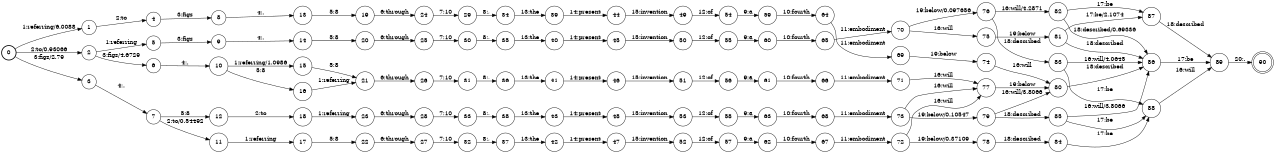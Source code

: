 digraph FST {
rankdir = LR;
size = "8.5,11";
label = "";
center = 1;
orientation = Portrait;
ranksep = "0.4";
nodesep = "0.25";
0 [label = "0", shape = circle, style = bold, fontsize = 14]
	0 -> 1 [label = "1:referring/6.0088", fontsize = 14];
	0 -> 2 [label = "2:to/0.93066", fontsize = 14];
	0 -> 3 [label = "3:figs/2.79", fontsize = 14];
1 [label = "1", shape = circle, style = solid, fontsize = 14]
	1 -> 4 [label = "2:to", fontsize = 14];
2 [label = "2", shape = circle, style = solid, fontsize = 14]
	2 -> 5 [label = "1:referring", fontsize = 14];
	2 -> 6 [label = "3:figs/4.6729", fontsize = 14];
3 [label = "3", shape = circle, style = solid, fontsize = 14]
	3 -> 7 [label = "4:.", fontsize = 14];
4 [label = "4", shape = circle, style = solid, fontsize = 14]
	4 -> 8 [label = "3:figs", fontsize = 14];
5 [label = "5", shape = circle, style = solid, fontsize = 14]
	5 -> 9 [label = "3:figs", fontsize = 14];
6 [label = "6", shape = circle, style = solid, fontsize = 14]
	6 -> 10 [label = "4:.", fontsize = 14];
7 [label = "7", shape = circle, style = solid, fontsize = 14]
	7 -> 11 [label = "2:to/0.54492", fontsize = 14];
	7 -> 12 [label = "5:8", fontsize = 14];
8 [label = "8", shape = circle, style = solid, fontsize = 14]
	8 -> 13 [label = "4:.", fontsize = 14];
9 [label = "9", shape = circle, style = solid, fontsize = 14]
	9 -> 14 [label = "4:.", fontsize = 14];
10 [label = "10", shape = circle, style = solid, fontsize = 14]
	10 -> 15 [label = "1:referring/1.0986", fontsize = 14];
	10 -> 16 [label = "5:8", fontsize = 14];
11 [label = "11", shape = circle, style = solid, fontsize = 14]
	11 -> 17 [label = "1:referring", fontsize = 14];
12 [label = "12", shape = circle, style = solid, fontsize = 14]
	12 -> 18 [label = "2:to", fontsize = 14];
13 [label = "13", shape = circle, style = solid, fontsize = 14]
	13 -> 19 [label = "5:8", fontsize = 14];
14 [label = "14", shape = circle, style = solid, fontsize = 14]
	14 -> 20 [label = "5:8", fontsize = 14];
15 [label = "15", shape = circle, style = solid, fontsize = 14]
	15 -> 21 [label = "5:8", fontsize = 14];
16 [label = "16", shape = circle, style = solid, fontsize = 14]
	16 -> 21 [label = "1:referring", fontsize = 14];
17 [label = "17", shape = circle, style = solid, fontsize = 14]
	17 -> 22 [label = "5:8", fontsize = 14];
18 [label = "18", shape = circle, style = solid, fontsize = 14]
	18 -> 23 [label = "1:referring", fontsize = 14];
19 [label = "19", shape = circle, style = solid, fontsize = 14]
	19 -> 24 [label = "6:through", fontsize = 14];
20 [label = "20", shape = circle, style = solid, fontsize = 14]
	20 -> 25 [label = "6:through", fontsize = 14];
21 [label = "21", shape = circle, style = solid, fontsize = 14]
	21 -> 26 [label = "6:through", fontsize = 14];
22 [label = "22", shape = circle, style = solid, fontsize = 14]
	22 -> 27 [label = "6:through", fontsize = 14];
23 [label = "23", shape = circle, style = solid, fontsize = 14]
	23 -> 28 [label = "6:through", fontsize = 14];
24 [label = "24", shape = circle, style = solid, fontsize = 14]
	24 -> 29 [label = "7:10", fontsize = 14];
25 [label = "25", shape = circle, style = solid, fontsize = 14]
	25 -> 30 [label = "7:10", fontsize = 14];
26 [label = "26", shape = circle, style = solid, fontsize = 14]
	26 -> 31 [label = "7:10", fontsize = 14];
27 [label = "27", shape = circle, style = solid, fontsize = 14]
	27 -> 32 [label = "7:10", fontsize = 14];
28 [label = "28", shape = circle, style = solid, fontsize = 14]
	28 -> 33 [label = "7:10", fontsize = 14];
29 [label = "29", shape = circle, style = solid, fontsize = 14]
	29 -> 34 [label = "8:,", fontsize = 14];
30 [label = "30", shape = circle, style = solid, fontsize = 14]
	30 -> 35 [label = "8:,", fontsize = 14];
31 [label = "31", shape = circle, style = solid, fontsize = 14]
	31 -> 36 [label = "8:,", fontsize = 14];
32 [label = "32", shape = circle, style = solid, fontsize = 14]
	32 -> 37 [label = "8:,", fontsize = 14];
33 [label = "33", shape = circle, style = solid, fontsize = 14]
	33 -> 38 [label = "8:,", fontsize = 14];
34 [label = "34", shape = circle, style = solid, fontsize = 14]
	34 -> 39 [label = "13:the", fontsize = 14];
35 [label = "35", shape = circle, style = solid, fontsize = 14]
	35 -> 40 [label = "13:the", fontsize = 14];
36 [label = "36", shape = circle, style = solid, fontsize = 14]
	36 -> 41 [label = "13:the", fontsize = 14];
37 [label = "37", shape = circle, style = solid, fontsize = 14]
	37 -> 42 [label = "13:the", fontsize = 14];
38 [label = "38", shape = circle, style = solid, fontsize = 14]
	38 -> 43 [label = "13:the", fontsize = 14];
39 [label = "39", shape = circle, style = solid, fontsize = 14]
	39 -> 44 [label = "14:present", fontsize = 14];
40 [label = "40", shape = circle, style = solid, fontsize = 14]
	40 -> 45 [label = "14:present", fontsize = 14];
41 [label = "41", shape = circle, style = solid, fontsize = 14]
	41 -> 46 [label = "14:present", fontsize = 14];
42 [label = "42", shape = circle, style = solid, fontsize = 14]
	42 -> 47 [label = "14:present", fontsize = 14];
43 [label = "43", shape = circle, style = solid, fontsize = 14]
	43 -> 48 [label = "14:present", fontsize = 14];
44 [label = "44", shape = circle, style = solid, fontsize = 14]
	44 -> 49 [label = "15:invention", fontsize = 14];
45 [label = "45", shape = circle, style = solid, fontsize = 14]
	45 -> 50 [label = "15:invention", fontsize = 14];
46 [label = "46", shape = circle, style = solid, fontsize = 14]
	46 -> 51 [label = "15:invention", fontsize = 14];
47 [label = "47", shape = circle, style = solid, fontsize = 14]
	47 -> 52 [label = "15:invention", fontsize = 14];
48 [label = "48", shape = circle, style = solid, fontsize = 14]
	48 -> 53 [label = "15:invention", fontsize = 14];
49 [label = "49", shape = circle, style = solid, fontsize = 14]
	49 -> 54 [label = "12:of", fontsize = 14];
50 [label = "50", shape = circle, style = solid, fontsize = 14]
	50 -> 55 [label = "12:of", fontsize = 14];
51 [label = "51", shape = circle, style = solid, fontsize = 14]
	51 -> 56 [label = "12:of", fontsize = 14];
52 [label = "52", shape = circle, style = solid, fontsize = 14]
	52 -> 57 [label = "12:of", fontsize = 14];
53 [label = "53", shape = circle, style = solid, fontsize = 14]
	53 -> 58 [label = "12:of", fontsize = 14];
54 [label = "54", shape = circle, style = solid, fontsize = 14]
	54 -> 59 [label = "9:a", fontsize = 14];
55 [label = "55", shape = circle, style = solid, fontsize = 14]
	55 -> 60 [label = "9:a", fontsize = 14];
56 [label = "56", shape = circle, style = solid, fontsize = 14]
	56 -> 61 [label = "9:a", fontsize = 14];
57 [label = "57", shape = circle, style = solid, fontsize = 14]
	57 -> 62 [label = "9:a", fontsize = 14];
58 [label = "58", shape = circle, style = solid, fontsize = 14]
	58 -> 63 [label = "9:a", fontsize = 14];
59 [label = "59", shape = circle, style = solid, fontsize = 14]
	59 -> 64 [label = "10:fourth", fontsize = 14];
60 [label = "60", shape = circle, style = solid, fontsize = 14]
	60 -> 65 [label = "10:fourth", fontsize = 14];
61 [label = "61", shape = circle, style = solid, fontsize = 14]
	61 -> 66 [label = "10:fourth", fontsize = 14];
62 [label = "62", shape = circle, style = solid, fontsize = 14]
	62 -> 67 [label = "10:fourth", fontsize = 14];
63 [label = "63", shape = circle, style = solid, fontsize = 14]
	63 -> 68 [label = "10:fourth", fontsize = 14];
64 [label = "64", shape = circle, style = solid, fontsize = 14]
	64 -> 69 [label = "11:embodiment", fontsize = 14];
65 [label = "65", shape = circle, style = solid, fontsize = 14]
	65 -> 70 [label = "11:embodiment", fontsize = 14];
66 [label = "66", shape = circle, style = solid, fontsize = 14]
	66 -> 71 [label = "11:embodiment", fontsize = 14];
67 [label = "67", shape = circle, style = solid, fontsize = 14]
	67 -> 72 [label = "11:embodiment", fontsize = 14];
68 [label = "68", shape = circle, style = solid, fontsize = 14]
	68 -> 73 [label = "11:embodiment", fontsize = 14];
69 [label = "69", shape = circle, style = solid, fontsize = 14]
	69 -> 74 [label = "19:below", fontsize = 14];
70 [label = "70", shape = circle, style = solid, fontsize = 14]
	70 -> 75 [label = "16:will", fontsize = 14];
	70 -> 76 [label = "19:below/0.097656", fontsize = 14];
71 [label = "71", shape = circle, style = solid, fontsize = 14]
	71 -> 77 [label = "16:will", fontsize = 14];
72 [label = "72", shape = circle, style = solid, fontsize = 14]
	72 -> 77 [label = "16:will", fontsize = 14];
	72 -> 78 [label = "19:below/0.37109", fontsize = 14];
73 [label = "73", shape = circle, style = solid, fontsize = 14]
	73 -> 77 [label = "16:will", fontsize = 14];
	73 -> 79 [label = "19:below/0.10547", fontsize = 14];
74 [label = "74", shape = circle, style = solid, fontsize = 14]
	74 -> 80 [label = "16:will", fontsize = 14];
75 [label = "75", shape = circle, style = solid, fontsize = 14]
	75 -> 81 [label = "19:below", fontsize = 14];
76 [label = "76", shape = circle, style = solid, fontsize = 14]
	76 -> 82 [label = "16:will/4.2871", fontsize = 14];
	76 -> 83 [label = "18:described", fontsize = 14];
77 [label = "77", shape = circle, style = solid, fontsize = 14]
	77 -> 80 [label = "19:below", fontsize = 14];
78 [label = "78", shape = circle, style = solid, fontsize = 14]
	78 -> 84 [label = "18:described", fontsize = 14];
79 [label = "79", shape = circle, style = solid, fontsize = 14]
	79 -> 80 [label = "16:will/3.8066", fontsize = 14];
	79 -> 85 [label = "18:described", fontsize = 14];
80 [label = "80", shape = circle, style = solid, fontsize = 14]
	80 -> 86 [label = "18:described", fontsize = 14];
81 [label = "81", shape = circle, style = solid, fontsize = 14]
	81 -> 87 [label = "17:be/2.1074", fontsize = 14];
	81 -> 86 [label = "18:described", fontsize = 14];
82 [label = "82", shape = circle, style = solid, fontsize = 14]
	82 -> 87 [label = "17:be", fontsize = 14];
	82 -> 86 [label = "18:described/0.69336", fontsize = 14];
83 [label = "83", shape = circle, style = solid, fontsize = 14]
	83 -> 86 [label = "16:will/4.0645", fontsize = 14];
	83 -> 88 [label = "17:be", fontsize = 14];
84 [label = "84", shape = circle, style = solid, fontsize = 14]
	84 -> 88 [label = "17:be", fontsize = 14];
85 [label = "85", shape = circle, style = solid, fontsize = 14]
	85 -> 86 [label = "16:will/3.8066", fontsize = 14];
	85 -> 88 [label = "17:be", fontsize = 14];
86 [label = "86", shape = circle, style = solid, fontsize = 14]
	86 -> 89 [label = "17:be", fontsize = 14];
87 [label = "87", shape = circle, style = solid, fontsize = 14]
	87 -> 89 [label = "18:described", fontsize = 14];
88 [label = "88", shape = circle, style = solid, fontsize = 14]
	88 -> 89 [label = "16:will", fontsize = 14];
89 [label = "89", shape = circle, style = solid, fontsize = 14]
	89 -> 90 [label = "20:.", fontsize = 14];
90 [label = "90", shape = doublecircle, style = solid, fontsize = 14]
}
